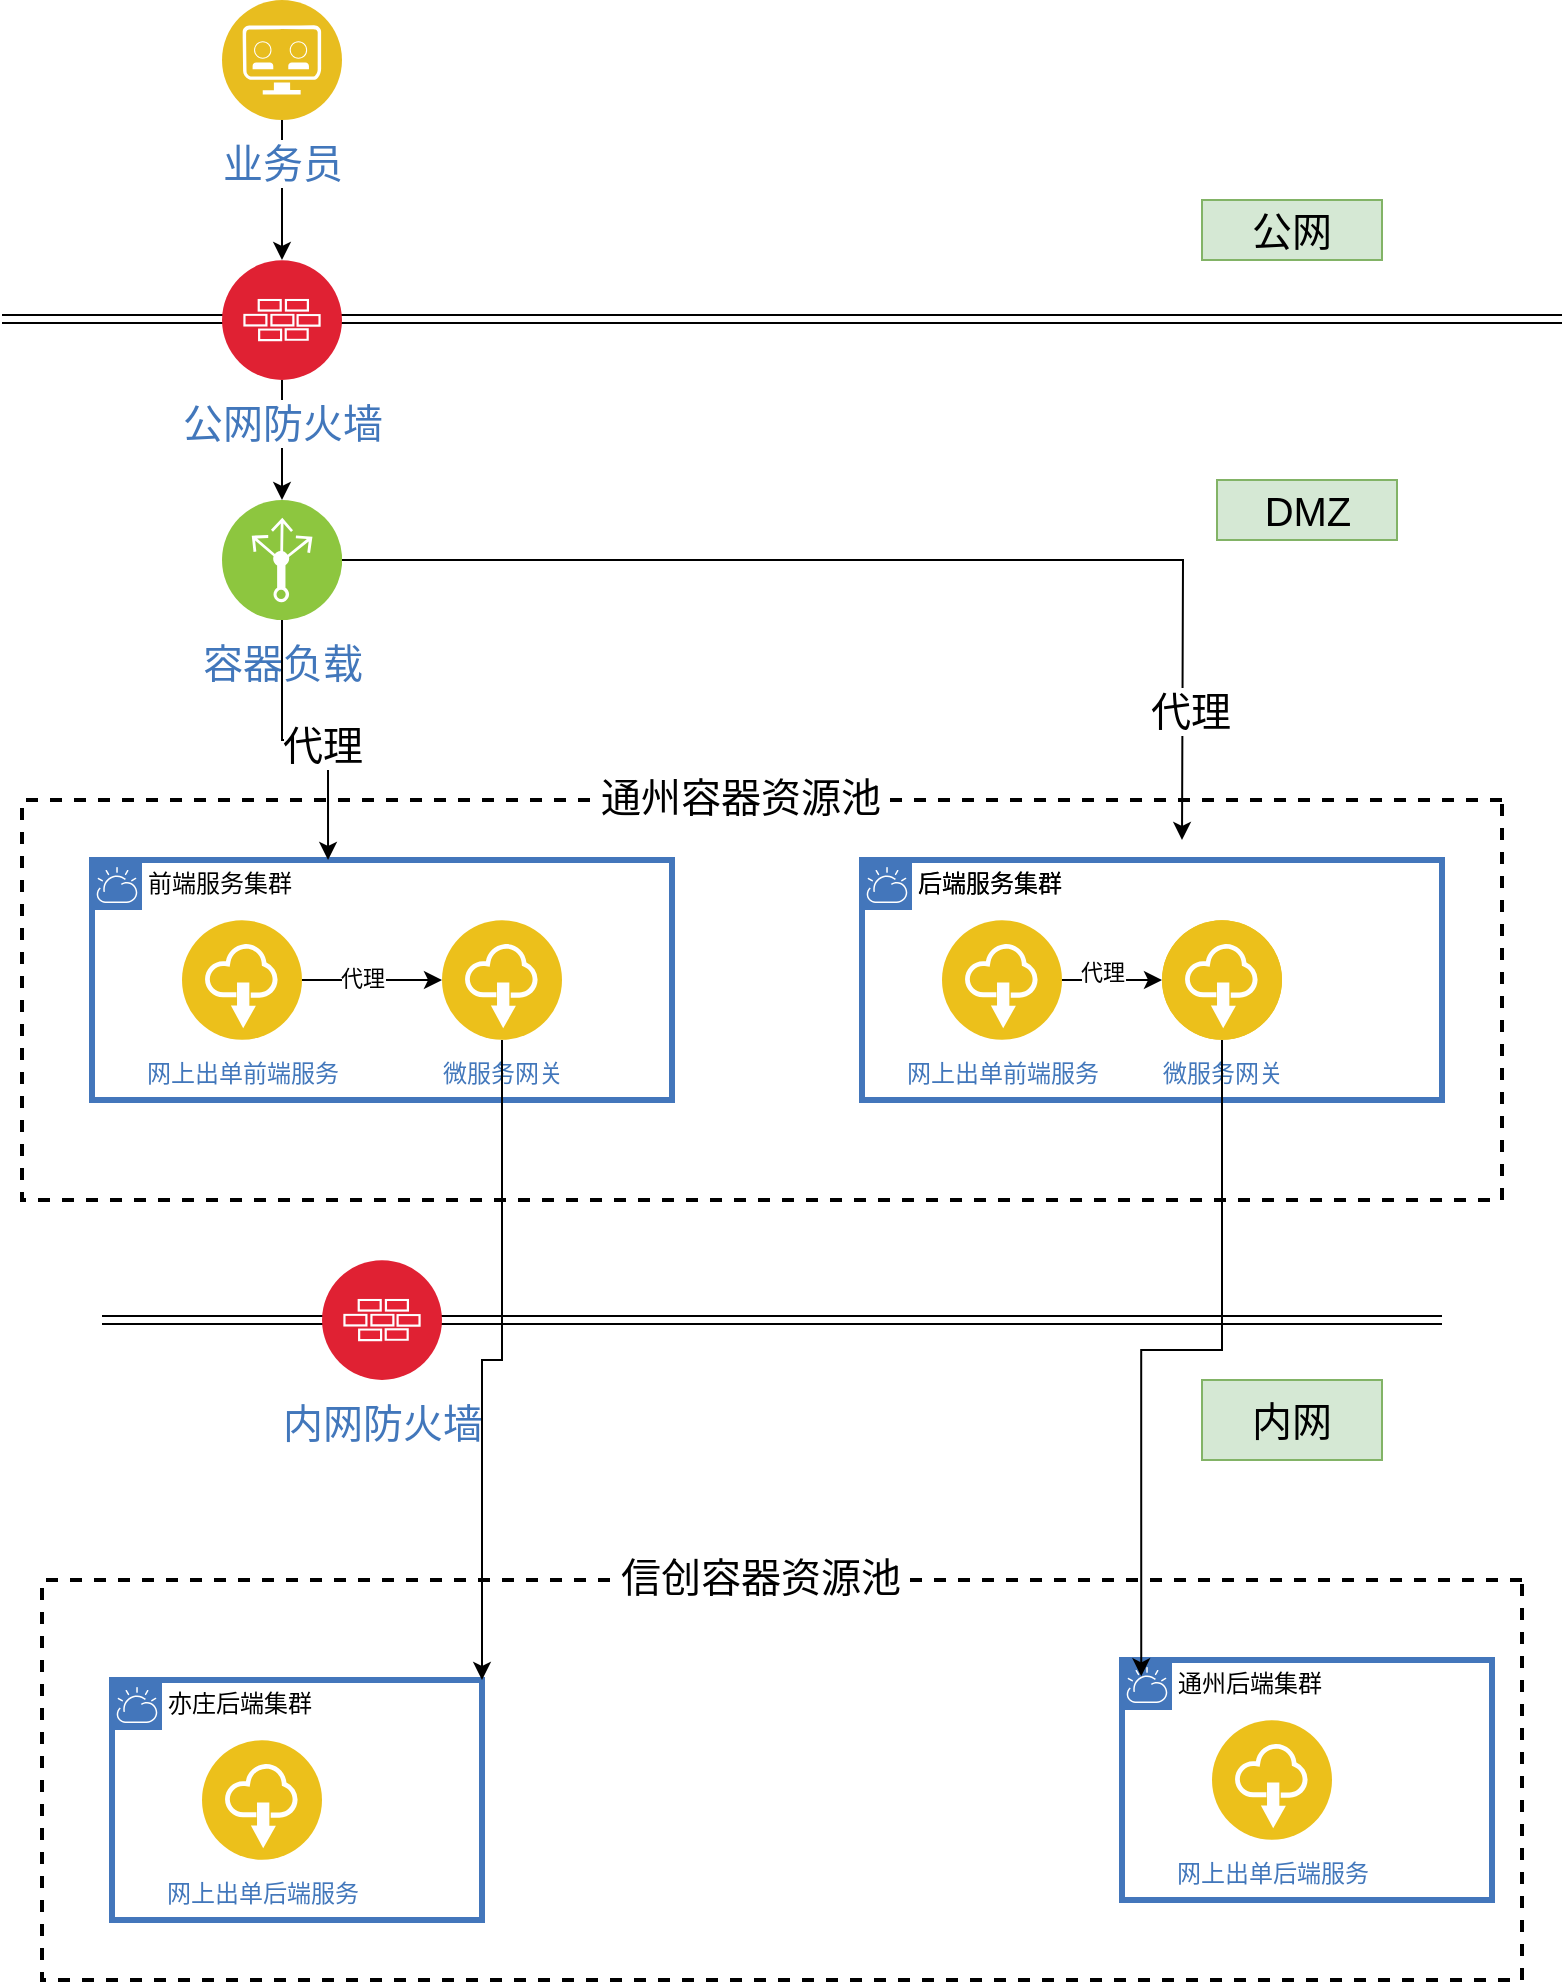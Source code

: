<mxfile version="24.4.8" type="github">
  <diagram name="第 1 页" id="-5ZDSn6iOt7gDkgcBdYf">
    <mxGraphModel dx="1050" dy="1699" grid="1" gridSize="10" guides="1" tooltips="1" connect="1" arrows="1" fold="1" page="1" pageScale="1" pageWidth="827" pageHeight="1169" background="#ffffff" math="0" shadow="0">
      <root>
        <mxCell id="0" />
        <mxCell id="1" parent="0" />
        <mxCell id="bsJ_sNEBP9lTQ6pW_iyW-12" value="" style="shape=link;html=1;rounded=0;" parent="1" edge="1">
          <mxGeometry width="100" relative="1" as="geometry">
            <mxPoint x="80" y="370" as="sourcePoint" />
            <mxPoint x="750" y="370" as="targetPoint" />
          </mxGeometry>
        </mxCell>
        <mxCell id="bsJ_sNEBP9lTQ6pW_iyW-13" value="&lt;font style=&quot;font-size: 20px;&quot;&gt;DMZ&lt;/font&gt;" style="text;html=1;align=center;verticalAlign=middle;whiteSpace=wrap;rounded=0;fillColor=#d5e8d4;strokeColor=#82b366;" parent="1" vertex="1">
          <mxGeometry x="637.5" y="-50" width="90" height="30" as="geometry" />
        </mxCell>
        <mxCell id="bsJ_sNEBP9lTQ6pW_iyW-14" value="&lt;font style=&quot;font-size: 20px;&quot;&gt;内网&lt;/font&gt;" style="text;html=1;align=center;verticalAlign=middle;whiteSpace=wrap;rounded=0;fillColor=#d5e8d4;strokeColor=#82b366;" parent="1" vertex="1">
          <mxGeometry x="630" y="400" width="90" height="40" as="geometry" />
        </mxCell>
        <mxCell id="bsJ_sNEBP9lTQ6pW_iyW-15" value="&lt;font style=&quot;font-size: 20px;&quot;&gt;内网防火墙&lt;/font&gt;" style="image;aspect=fixed;perimeter=ellipsePerimeter;html=1;align=center;shadow=0;dashed=0;fontColor=#4277BB;labelBackgroundColor=default;fontSize=12;spacingTop=3;image=img/lib/ibm/security/firewall.svg;" parent="1" vertex="1">
          <mxGeometry x="190" y="340" width="60" height="60" as="geometry" />
        </mxCell>
        <mxCell id="bsJ_sNEBP9lTQ6pW_iyW-20" value="前端服务集群" style="shape=mxgraph.ibm.box;prType=cloud;fontStyle=0;verticalAlign=top;align=left;spacingLeft=32;spacingTop=4;fillColor=none;rounded=0;whiteSpace=wrap;html=1;strokeColor=#4376BB;strokeWidth=3;dashed=0;container=1;spacing=-4;collapsible=0;expand=0;recursiveResize=0;" parent="1" vertex="1">
          <mxGeometry x="75" y="140" width="290" height="120" as="geometry" />
        </mxCell>
        <mxCell id="CX1JSErlSpLftbo7QJSL-2" value="" style="edgeStyle=orthogonalEdgeStyle;rounded=0;orthogonalLoop=1;jettySize=auto;html=1;" edge="1" parent="bsJ_sNEBP9lTQ6pW_iyW-20" source="bsJ_sNEBP9lTQ6pW_iyW-22" target="CX1JSErlSpLftbo7QJSL-1">
          <mxGeometry relative="1" as="geometry" />
        </mxCell>
        <mxCell id="CX1JSErlSpLftbo7QJSL-3" value="代理" style="edgeLabel;html=1;align=center;verticalAlign=middle;resizable=0;points=[];" vertex="1" connectable="0" parent="CX1JSErlSpLftbo7QJSL-2">
          <mxGeometry x="-0.149" y="1" relative="1" as="geometry">
            <mxPoint as="offset" />
          </mxGeometry>
        </mxCell>
        <mxCell id="bsJ_sNEBP9lTQ6pW_iyW-22" value="网上出单前端服务" style="image;aspect=fixed;perimeter=ellipsePerimeter;html=1;align=center;shadow=0;dashed=0;fontColor=#4277BB;labelBackgroundColor=default;fontSize=12;spacingTop=3;image=img/lib/ibm/applications/saas_applications.svg;" parent="bsJ_sNEBP9lTQ6pW_iyW-20" vertex="1">
          <mxGeometry x="45" y="30" width="60" height="60" as="geometry" />
        </mxCell>
        <mxCell id="CX1JSErlSpLftbo7QJSL-1" value="微服务网关" style="image;aspect=fixed;perimeter=ellipsePerimeter;html=1;align=center;shadow=0;dashed=0;fontColor=#4277BB;labelBackgroundColor=default;fontSize=12;spacingTop=3;image=img/lib/ibm/applications/saas_applications.svg;" vertex="1" parent="bsJ_sNEBP9lTQ6pW_iyW-20">
          <mxGeometry x="175" y="30" width="60" height="60" as="geometry" />
        </mxCell>
        <mxCell id="bsJ_sNEBP9lTQ6pW_iyW-21" value="后端服务集群" style="shape=mxgraph.ibm.box;prType=cloud;fontStyle=0;verticalAlign=top;align=left;spacingLeft=32;spacingTop=4;fillColor=none;rounded=0;whiteSpace=wrap;html=1;strokeColor=#4376BB;strokeWidth=3;dashed=0;container=1;spacing=-4;collapsible=0;expand=0;recursiveResize=0;" parent="1" vertex="1">
          <mxGeometry x="460" y="140" width="290" height="120" as="geometry" />
        </mxCell>
        <mxCell id="bsJ_sNEBP9lTQ6pW_iyW-23" value="微服务网关" style="image;aspect=fixed;perimeter=ellipsePerimeter;html=1;align=center;shadow=0;dashed=0;fontColor=#4277BB;labelBackgroundColor=default;fontSize=12;spacingTop=3;image=img/lib/ibm/applications/saas_applications.svg;" parent="bsJ_sNEBP9lTQ6pW_iyW-21" vertex="1">
          <mxGeometry x="150" y="30" width="60" height="60" as="geometry" />
        </mxCell>
        <mxCell id="bsJ_sNEBP9lTQ6pW_iyW-24" value="" style="endArrow=none;dashed=1;html=1;rounded=0;strokeWidth=2;" parent="1" edge="1">
          <mxGeometry width="50" height="50" relative="1" as="geometry">
            <mxPoint x="780" y="110" as="sourcePoint" />
            <mxPoint x="780" y="110" as="targetPoint" />
            <Array as="points">
              <mxPoint x="40" y="110" />
              <mxPoint x="40" y="310" />
              <mxPoint x="780" y="310" />
            </Array>
          </mxGeometry>
        </mxCell>
        <mxCell id="bsJ_sNEBP9lTQ6pW_iyW-26" value="&lt;font style=&quot;font-size: 20px;&quot;&gt;通州容器资源池&lt;/font&gt;" style="edgeLabel;html=1;align=center;verticalAlign=middle;resizable=0;points=[];" parent="bsJ_sNEBP9lTQ6pW_iyW-24" vertex="1" connectable="0">
          <mxGeometry x="-0.594" y="-2" relative="1" as="geometry">
            <mxPoint as="offset" />
          </mxGeometry>
        </mxCell>
        <mxCell id="CX1JSErlSpLftbo7QJSL-9" style="edgeStyle=orthogonalEdgeStyle;rounded=0;orthogonalLoop=1;jettySize=auto;html=1;" edge="1" parent="1" source="bsJ_sNEBP9lTQ6pW_iyW-28">
          <mxGeometry relative="1" as="geometry">
            <mxPoint x="620" y="130" as="targetPoint" />
          </mxGeometry>
        </mxCell>
        <mxCell id="CX1JSErlSpLftbo7QJSL-10" value="&lt;font style=&quot;font-size: 20px;&quot;&gt;代理&lt;/font&gt;" style="edgeLabel;html=1;align=center;verticalAlign=middle;resizable=0;points=[];" vertex="1" connectable="0" parent="CX1JSErlSpLftbo7QJSL-9">
          <mxGeometry x="0.766" y="4" relative="1" as="geometry">
            <mxPoint as="offset" />
          </mxGeometry>
        </mxCell>
        <mxCell id="bsJ_sNEBP9lTQ6pW_iyW-28" value="&lt;font style=&quot;font-size: 20px;&quot;&gt;容器负载&lt;/font&gt;" style="image;aspect=fixed;perimeter=ellipsePerimeter;html=1;align=center;shadow=0;dashed=0;fontColor=#4277BB;labelBackgroundColor=default;fontSize=12;spacingTop=3;image=img/lib/ibm/infrastructure/load_balancing_routing.svg;" parent="1" vertex="1">
          <mxGeometry x="140" y="-40" width="60" height="60" as="geometry" />
        </mxCell>
        <mxCell id="bsJ_sNEBP9lTQ6pW_iyW-31" style="edgeStyle=orthogonalEdgeStyle;rounded=0;orthogonalLoop=1;jettySize=auto;html=1;entryX=0.407;entryY=0;entryDx=0;entryDy=0;entryPerimeter=0;" parent="1" source="bsJ_sNEBP9lTQ6pW_iyW-28" target="bsJ_sNEBP9lTQ6pW_iyW-20" edge="1">
          <mxGeometry relative="1" as="geometry" />
        </mxCell>
        <mxCell id="bsJ_sNEBP9lTQ6pW_iyW-32" value="&lt;font style=&quot;font-size: 20px;&quot;&gt;代理&lt;/font&gt;" style="edgeLabel;html=1;align=center;verticalAlign=middle;resizable=0;points=[];" parent="bsJ_sNEBP9lTQ6pW_iyW-31" vertex="1" connectable="0">
          <mxGeometry x="-0.22" y="-2" relative="1" as="geometry">
            <mxPoint x="22" y="6" as="offset" />
          </mxGeometry>
        </mxCell>
        <mxCell id="bsJ_sNEBP9lTQ6pW_iyW-33" value="" style="endArrow=none;dashed=1;html=1;rounded=0;strokeWidth=2;" parent="1" edge="1">
          <mxGeometry width="50" height="50" relative="1" as="geometry">
            <mxPoint x="790" y="500" as="sourcePoint" />
            <mxPoint x="790" y="500" as="targetPoint" />
            <Array as="points">
              <mxPoint x="50" y="500" />
              <mxPoint x="50" y="700" />
              <mxPoint x="790" y="700" />
            </Array>
          </mxGeometry>
        </mxCell>
        <mxCell id="bsJ_sNEBP9lTQ6pW_iyW-34" value="&lt;font style=&quot;font-size: 20px;&quot;&gt;信创容器资源池&lt;/font&gt;" style="edgeLabel;html=1;align=center;verticalAlign=middle;resizable=0;points=[];" parent="bsJ_sNEBP9lTQ6pW_iyW-33" vertex="1" connectable="0">
          <mxGeometry x="-0.594" y="-2" relative="1" as="geometry">
            <mxPoint as="offset" />
          </mxGeometry>
        </mxCell>
        <mxCell id="bsJ_sNEBP9lTQ6pW_iyW-35" value="亦庄后端集群" style="shape=mxgraph.ibm.box;prType=cloud;fontStyle=0;verticalAlign=top;align=left;spacingLeft=32;spacingTop=4;fillColor=none;rounded=0;whiteSpace=wrap;html=1;strokeColor=#4376BB;strokeWidth=3;dashed=0;container=1;spacing=-4;collapsible=0;expand=0;recursiveResize=0;" parent="1" vertex="1">
          <mxGeometry x="85" y="550" width="185" height="120" as="geometry" />
        </mxCell>
        <mxCell id="bsJ_sNEBP9lTQ6pW_iyW-36" value="网上出单后端服务" style="image;aspect=fixed;perimeter=ellipsePerimeter;html=1;align=center;shadow=0;dashed=0;fontColor=#4277BB;labelBackgroundColor=default;fontSize=12;spacingTop=3;image=img/lib/ibm/applications/saas_applications.svg;" parent="bsJ_sNEBP9lTQ6pW_iyW-35" vertex="1">
          <mxGeometry x="45" y="30" width="60" height="60" as="geometry" />
        </mxCell>
        <mxCell id="bsJ_sNEBP9lTQ6pW_iyW-41" value="通州后端集群" style="shape=mxgraph.ibm.box;prType=cloud;fontStyle=0;verticalAlign=top;align=left;spacingLeft=32;spacingTop=4;fillColor=none;rounded=0;whiteSpace=wrap;html=1;strokeColor=#4376BB;strokeWidth=3;dashed=0;container=1;spacing=-4;collapsible=0;expand=0;recursiveResize=0;" parent="1" vertex="1">
          <mxGeometry x="590" y="540" width="185" height="120" as="geometry" />
        </mxCell>
        <mxCell id="bsJ_sNEBP9lTQ6pW_iyW-42" value="网上出单后端服务" style="image;aspect=fixed;perimeter=ellipsePerimeter;html=1;align=center;shadow=0;dashed=0;fontColor=#4277BB;labelBackgroundColor=default;fontSize=12;spacingTop=3;image=img/lib/ibm/applications/saas_applications.svg;" parent="bsJ_sNEBP9lTQ6pW_iyW-41" vertex="1">
          <mxGeometry x="45" y="30" width="60" height="60" as="geometry" />
        </mxCell>
        <mxCell id="bsJ_sNEBP9lTQ6pW_iyW-46" value="" style="shape=link;html=1;rounded=0;" parent="1" edge="1">
          <mxGeometry width="100" relative="1" as="geometry">
            <mxPoint x="30" y="-130.5" as="sourcePoint" />
            <mxPoint x="810" y="-130.5" as="targetPoint" />
          </mxGeometry>
        </mxCell>
        <mxCell id="bsJ_sNEBP9lTQ6pW_iyW-47" value="&lt;font style=&quot;font-size: 20px;&quot;&gt;公网&lt;/font&gt;" style="text;html=1;align=center;verticalAlign=middle;whiteSpace=wrap;rounded=0;fillColor=#d5e8d4;strokeColor=#82b366;" parent="1" vertex="1">
          <mxGeometry x="630" y="-190" width="90" height="30" as="geometry" />
        </mxCell>
        <mxCell id="bsJ_sNEBP9lTQ6pW_iyW-52" style="edgeStyle=orthogonalEdgeStyle;rounded=0;orthogonalLoop=1;jettySize=auto;html=1;" parent="1" source="bsJ_sNEBP9lTQ6pW_iyW-48" target="bsJ_sNEBP9lTQ6pW_iyW-50" edge="1">
          <mxGeometry relative="1" as="geometry" />
        </mxCell>
        <mxCell id="bsJ_sNEBP9lTQ6pW_iyW-48" value="&lt;font style=&quot;font-size: 20px;&quot;&gt;业务员&lt;/font&gt;" style="image;aspect=fixed;perimeter=ellipsePerimeter;html=1;align=center;shadow=0;dashed=0;fontColor=#4277BB;labelBackgroundColor=default;fontSize=12;spacingTop=3;image=img/lib/ibm/applications/api_developer_portal.svg;" parent="1" vertex="1">
          <mxGeometry x="140" y="-290" width="60" height="60" as="geometry" />
        </mxCell>
        <mxCell id="bsJ_sNEBP9lTQ6pW_iyW-53" style="edgeStyle=orthogonalEdgeStyle;rounded=0;orthogonalLoop=1;jettySize=auto;html=1;" parent="1" source="bsJ_sNEBP9lTQ6pW_iyW-50" target="bsJ_sNEBP9lTQ6pW_iyW-28" edge="1">
          <mxGeometry relative="1" as="geometry" />
        </mxCell>
        <mxCell id="bsJ_sNEBP9lTQ6pW_iyW-50" value="&lt;font style=&quot;font-size: 20px;&quot;&gt;公网防火墙&lt;/font&gt;" style="image;aspect=fixed;perimeter=ellipsePerimeter;html=1;align=center;shadow=0;dashed=0;fontColor=#4277BB;labelBackgroundColor=default;fontSize=12;spacingTop=3;image=img/lib/ibm/security/firewall.svg;" parent="1" vertex="1">
          <mxGeometry x="140" y="-160" width="60" height="60" as="geometry" />
        </mxCell>
        <mxCell id="CX1JSErlSpLftbo7QJSL-4" value="后端服务集群" style="shape=mxgraph.ibm.box;prType=cloud;fontStyle=0;verticalAlign=top;align=left;spacingLeft=32;spacingTop=4;fillColor=none;rounded=0;whiteSpace=wrap;html=1;strokeColor=#4376BB;strokeWidth=3;dashed=0;container=1;spacing=-4;collapsible=0;expand=0;recursiveResize=0;" vertex="1" parent="1">
          <mxGeometry x="460" y="140" width="290" height="120" as="geometry" />
        </mxCell>
        <mxCell id="CX1JSErlSpLftbo7QJSL-5" value="微服务网关" style="image;aspect=fixed;perimeter=ellipsePerimeter;html=1;align=center;shadow=0;dashed=0;fontColor=#4277BB;labelBackgroundColor=default;fontSize=12;spacingTop=3;image=img/lib/ibm/applications/saas_applications.svg;" vertex="1" parent="CX1JSErlSpLftbo7QJSL-4">
          <mxGeometry x="150" y="30" width="60" height="60" as="geometry" />
        </mxCell>
        <mxCell id="CX1JSErlSpLftbo7QJSL-7" value="" style="edgeStyle=orthogonalEdgeStyle;rounded=0;orthogonalLoop=1;jettySize=auto;html=1;" edge="1" parent="CX1JSErlSpLftbo7QJSL-4" source="CX1JSErlSpLftbo7QJSL-6" target="CX1JSErlSpLftbo7QJSL-5">
          <mxGeometry relative="1" as="geometry" />
        </mxCell>
        <mxCell id="CX1JSErlSpLftbo7QJSL-8" value="代理" style="edgeLabel;html=1;align=center;verticalAlign=middle;resizable=0;points=[];" vertex="1" connectable="0" parent="CX1JSErlSpLftbo7QJSL-7">
          <mxGeometry x="-0.208" y="4" relative="1" as="geometry">
            <mxPoint as="offset" />
          </mxGeometry>
        </mxCell>
        <mxCell id="CX1JSErlSpLftbo7QJSL-6" value="网上出单前端服务" style="image;aspect=fixed;perimeter=ellipsePerimeter;html=1;align=center;shadow=0;dashed=0;fontColor=#4277BB;labelBackgroundColor=default;fontSize=12;spacingTop=3;image=img/lib/ibm/applications/saas_applications.svg;" vertex="1" parent="CX1JSErlSpLftbo7QJSL-4">
          <mxGeometry x="40" y="30" width="60" height="60" as="geometry" />
        </mxCell>
        <mxCell id="CX1JSErlSpLftbo7QJSL-12" style="edgeStyle=orthogonalEdgeStyle;rounded=0;orthogonalLoop=1;jettySize=auto;html=1;" edge="1" parent="1" source="CX1JSErlSpLftbo7QJSL-1" target="bsJ_sNEBP9lTQ6pW_iyW-35">
          <mxGeometry relative="1" as="geometry">
            <Array as="points">
              <mxPoint x="280" y="390" />
              <mxPoint x="270" y="390" />
            </Array>
          </mxGeometry>
        </mxCell>
        <mxCell id="CX1JSErlSpLftbo7QJSL-13" style="edgeStyle=orthogonalEdgeStyle;rounded=0;orthogonalLoop=1;jettySize=auto;html=1;entryX=0.052;entryY=0.068;entryDx=0;entryDy=0;entryPerimeter=0;" edge="1" parent="1" source="CX1JSErlSpLftbo7QJSL-5" target="bsJ_sNEBP9lTQ6pW_iyW-41">
          <mxGeometry relative="1" as="geometry" />
        </mxCell>
      </root>
    </mxGraphModel>
  </diagram>
</mxfile>
